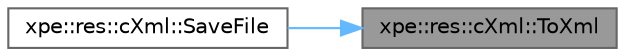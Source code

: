 digraph "xpe::res::cXml::ToXml"
{
 // LATEX_PDF_SIZE
  bgcolor="transparent";
  edge [fontname=Helvetica,fontsize=10,labelfontname=Helvetica,labelfontsize=10];
  node [fontname=Helvetica,fontsize=10,shape=box,height=0.2,width=0.4];
  rankdir="RL";
  Node1 [id="Node000001",label="xpe::res::cXml::ToXml",height=0.2,width=0.4,color="gray40", fillcolor="grey60", style="filled", fontcolor="black",tooltip=" "];
  Node1 -> Node2 [id="edge3_Node000001_Node000002",dir="back",color="steelblue1",style="solid",tooltip=" "];
  Node2 [id="Node000002",label="xpe::res::cXml::SaveFile",height=0.2,width=0.4,color="grey40", fillcolor="white", style="filled",URL="$classxpe_1_1res_1_1c_xml.html#a0165873965f1f93bec83a91f72b7741a",tooltip=" "];
}
